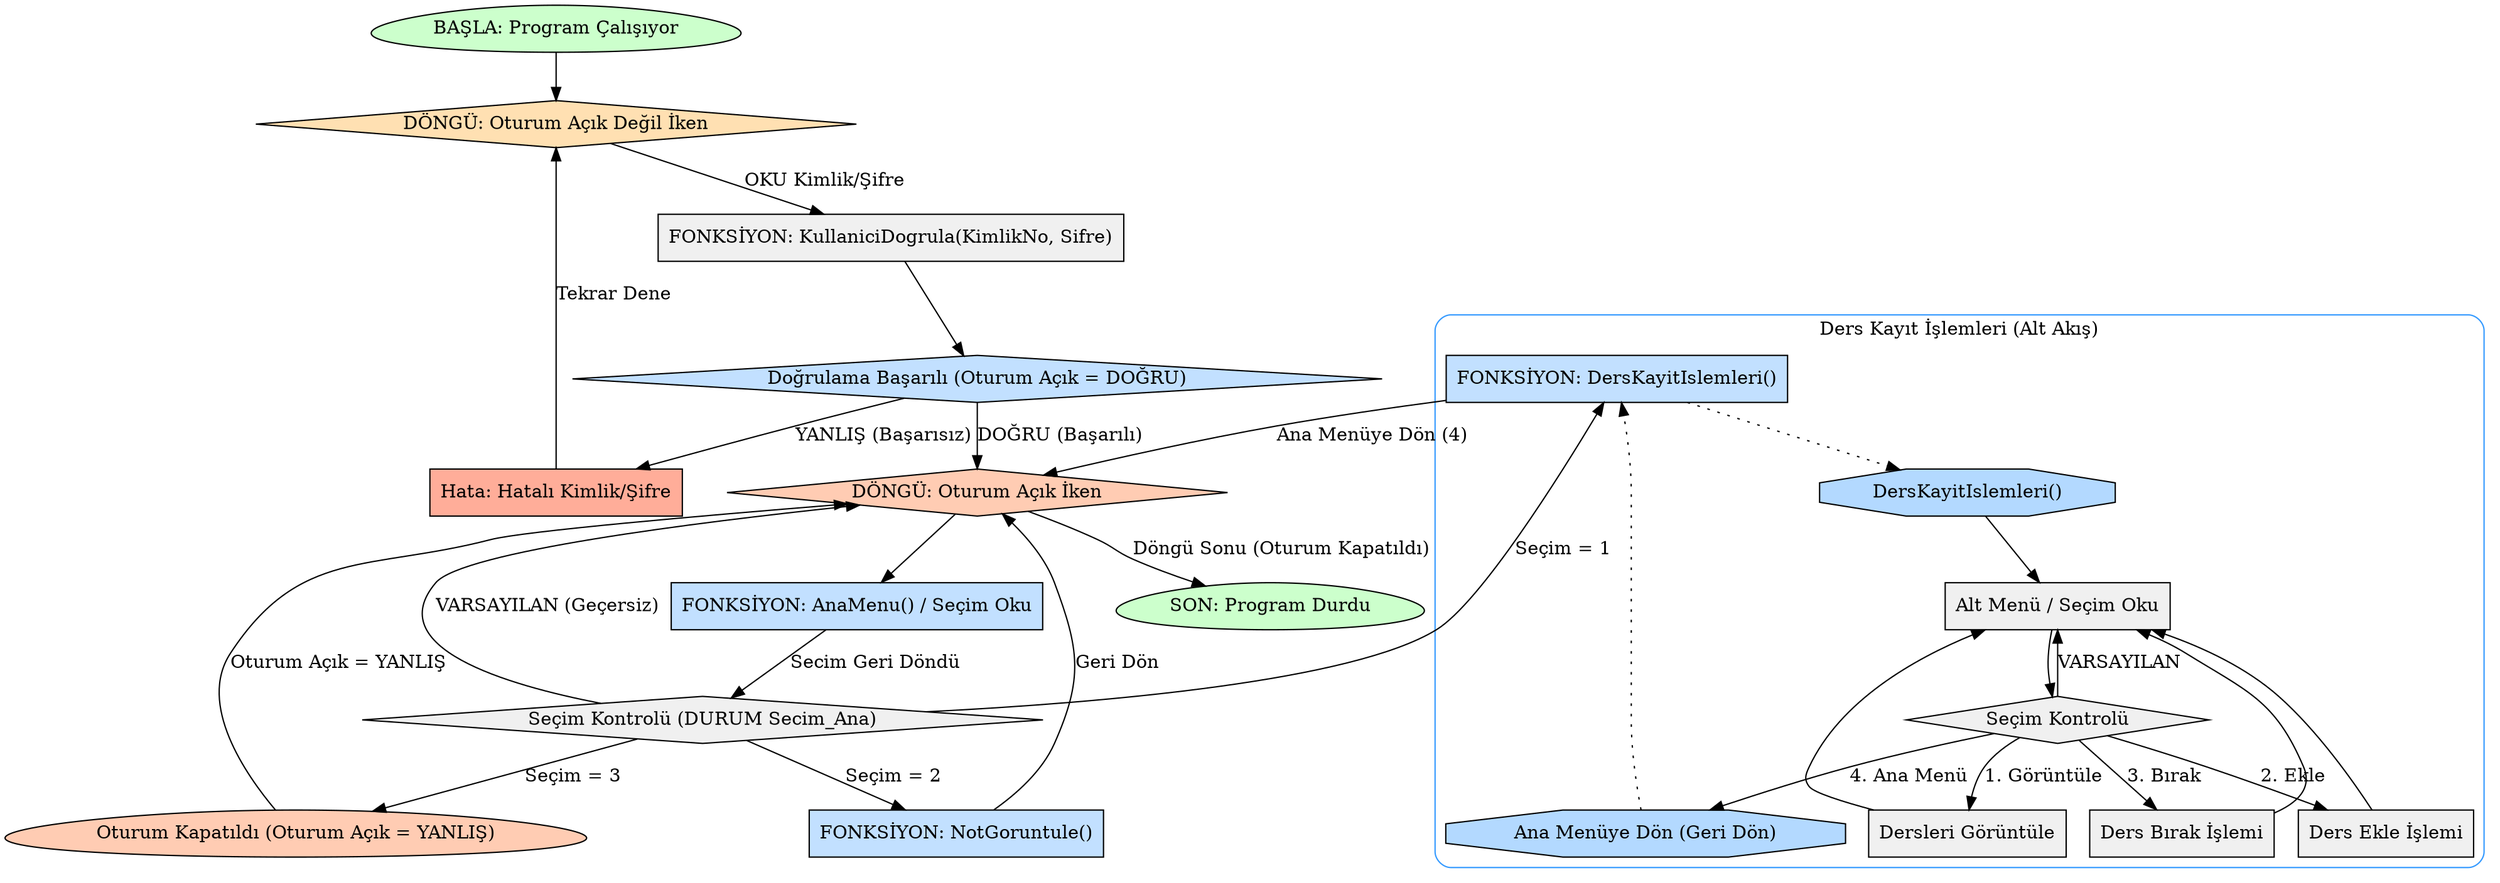 digraph OBS_AlgoritmaAkisi {
    // Grafiğin genel ayarları
    rankdir=TB; // Yukardan aşağı akış (Top to Bottom)
    node [shape=box, style="filled", fillcolor="#f0f0f0"];

    // 1. Ana Program ve Giriş (Login)
    N_Basla [label="BAŞLA: Program Çalışıyor", shape=egg, fillcolor="#ccffcc"];
    N_Giris_Dongu [label="DÖNGÜ: Oturum Açık Değil İken", shape=diamond, fillcolor="#ffe0b2"];
    N_KullaniciDogrula [label="FONKSİYON: KullaniciDogrula(KimlikNo, Sifre)", shape=box];
    N_DogrulamaBasarili [label="Doğrulama Başarılı (Oturum Açık = DOĞRU)", shape=diamond, fillcolor="#c2e0ff"];
    N_AnaIslem_Dongu [label="DÖNGÜ: Oturum Açık İken", shape=diamond, fillcolor="#ffccb3"];
    N_Hata [label="Hata: Hatalı Kimlik/Şifre", shape=box, fillcolor="#ffad99"];
    
    // 2. Ana Menü ve İşlevler
    N_AnaMenu [label="FONKSİYON: AnaMenu() / Seçim Oku", shape=box, fillcolor="#c2e0ff"];
    N_Secim [label="Seçim Kontrolü (DURUM Secim_Ana)", shape=diamond];
    
    // 3. Alt İşlevler
    N_DersKayit [label="FONKSİYON: DersKayitIslemleri()", shape=box, fillcolor="#c2e0ff"];
    N_NotGoruntule [label="FONKSİYON: NotGoruntule()", shape=box, fillcolor="#c2e0ff"];
    N_Cikis [label="Oturum Kapatıldı (Oturum Açık = YANLIŞ)", shape=egg, fillcolor="#ffccb3"];
    N_Son [label="SON: Program Durdu", shape=egg, fillcolor="#ccffcc"];

    // --- Akış Tanımlamaları (Kenarlar) ---

    // Giriş Akışı
    N_Basla -> N_Giris_Dongu;
    
    // Giriş Döngüsü
    N_Giris_Dongu -> N_KullaniciDogrula [label="OKU Kimlik/Şifre"];
    N_KullaniciDogrula -> N_DogrulamaBasarili;
    
    // Doğrulama Kontrolü
    N_DogrulamaBasarili -> N_AnaIslem_Dongu [label="DOĞRU (Başarılı)"];
    N_DogrulamaBasarili -> N_Hata [label="YANLIŞ (Başarısız)"];
    N_Hata -> N_Giris_Dongu [label="Tekrar Dene"];

    // Ana İşlem Döngüsü
    N_AnaIslem_Dongu -> N_AnaMenu;
    N_AnaMenu -> N_Secim [label="Secim Geri Döndü"];
    
    // Ana Menü Seçimleri (DURUM)
    N_Secim -> N_DersKayit [label="Seçim = 1"];
    N_Secim -> N_NotGoruntule [label="Seçim = 2"];
    N_Secim -> N_Cikis [label="Seçim = 3"];
    N_Secim -> N_AnaIslem_Dongu [label="VARSAYILAN (Geçersiz)"];

    // İşlevlerden Geri Dönüş
    N_DersKayit -> N_AnaIslem_Dongu [label="Ana Menüye Dön (4)"];
    N_NotGoruntule -> N_AnaIslem_Dongu [label="Geri Dön"]; // İşlem bitince ana döngüye döner

    // Çıkış ve Program Sonu
    N_Cikis -> N_AnaIslem_Dongu [label="Oturum Açık = YANLIŞ"]; // Döngü koşulu YANLIŞ olur ve kırılır
    N_AnaIslem_Dongu -> N_Son [label="Döngü Sonu (Oturum Kapatıldı)"];

    // --- Ders Kayıt Alt Grafiği (Detay) ---
    subgraph cluster_DersKayit {
        label = "Ders Kayıt İşlemleri (Alt Akış)";
        style = rounded;
        color = "#3399ff";

        N_DK_Basla [label="DersKayitIslemleri()", shape=octagon, fillcolor="#b3d9ff"];
        N_DK_Menu [label="Alt Menü / Seçim Oku", shape=box];
        N_DK_Secim [label="Seçim Kontrolü", shape=diamond];
        
        N_DK_Goruntule [label="Dersleri Görüntüle", shape=box];
        N_DK_Ekle [label="Ders Ekle İşlemi", shape=box];
        N_DK_Birak [label="Ders Bırak İşlemi", shape=box];
        N_DK_AnaDonus [label="Ana Menüye Dön (Geri Dön)", shape=octagon, fillcolor="#b3d9ff"];

        N_DK_Basla -> N_DK_Menu;
        N_DK_Menu -> N_DK_Secim;
        
        N_DK_Secim -> N_DK_Goruntule [label="1. Görüntüle"];
        N_DK_Secim -> N_DK_Ekle [label="2. Ekle"];
        N_DK_Secim -> N_DK_Birak [label="3. Bırak"];
        N_DK_Secim -> N_DK_AnaDonus [label="4. Ana Menü"];
        N_DK_Secim -> N_DK_Menu [label="VARSAYILAN"];

        // Alt işlemler bitince alt menüye döner
        N_DK_Goruntule -> N_DK_Menu;
        N_DK_Ekle -> N_DK_Menu;
        N_DK_Birak -> N_DK_Menu;
        
        // Dış grafiğe bağlantı
        N_DersKayit -> N_DK_Basla [style=dotted]; // Giriş
        N_DK_AnaDonus -> N_DersKayit [style=dotted]; // Çıkış (N_DersKayit -> N_AnaIslem_Dongu'ya bağlı)
    }
}
